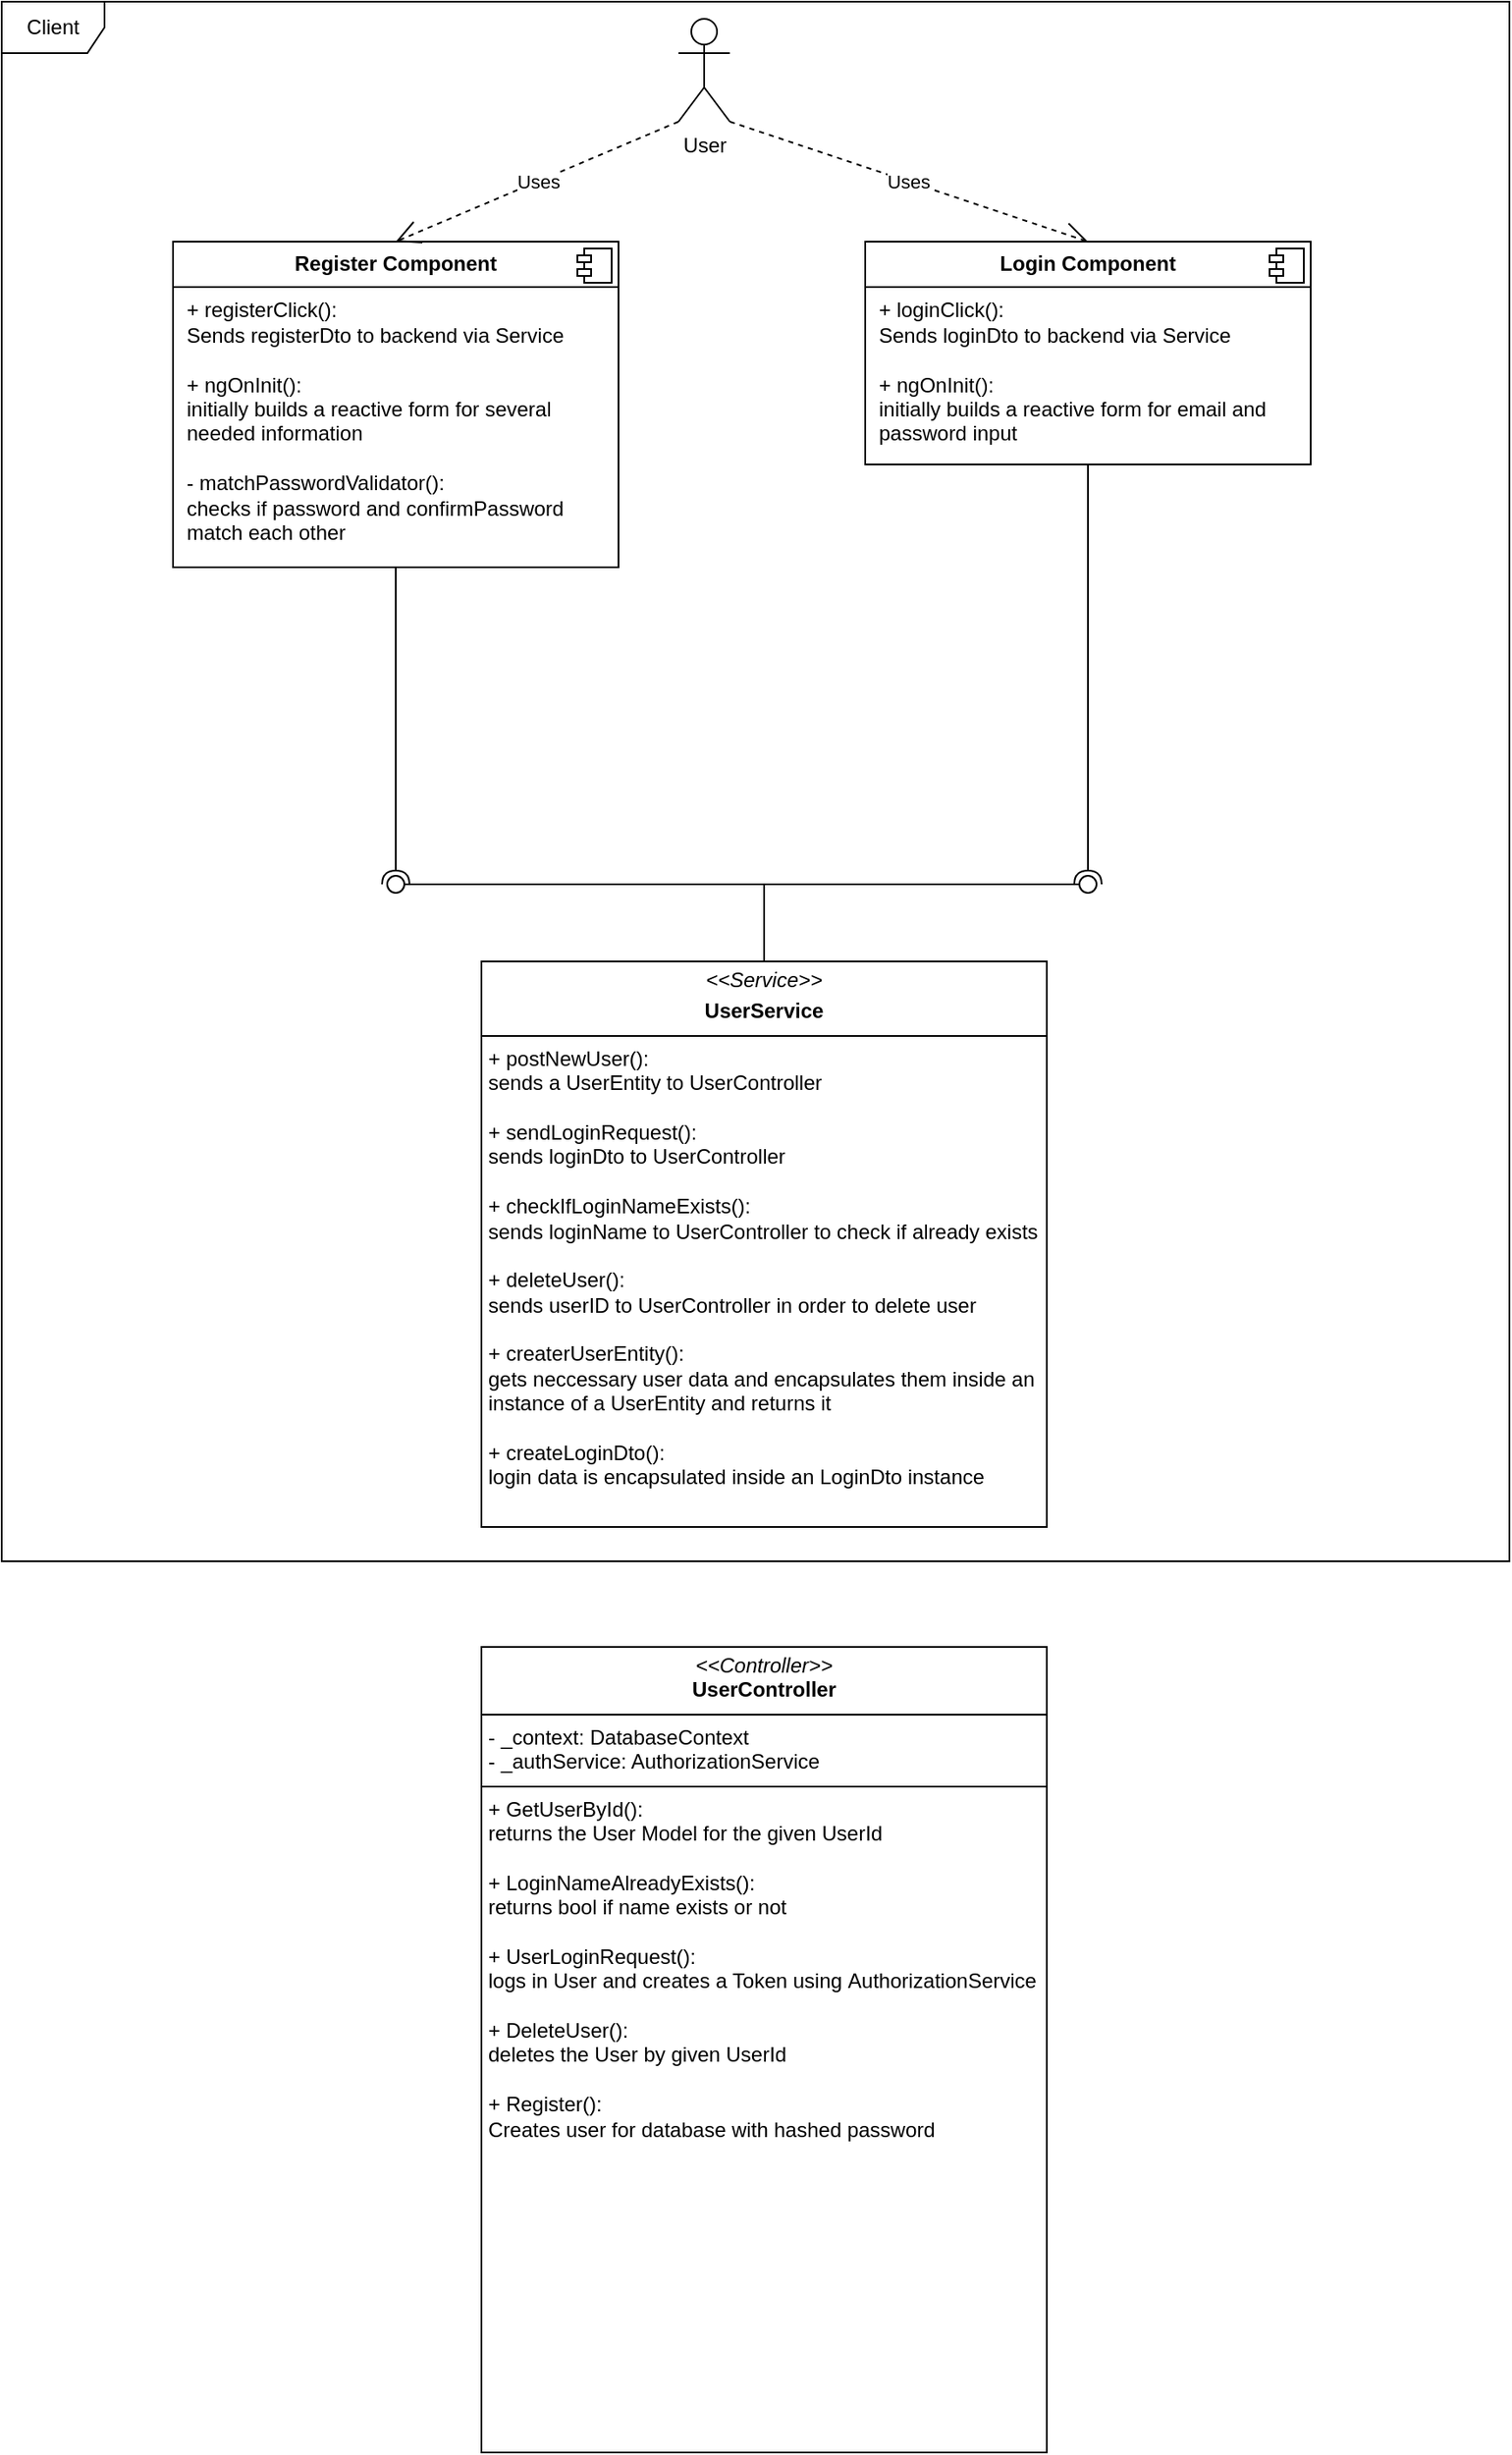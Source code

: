 <mxfile version="24.9.3">
  <diagram name="Seite-1" id="PKEbjvstEnVtREmcZfOJ">
    <mxGraphModel dx="2388" dy="709" grid="1" gridSize="10" guides="1" tooltips="1" connect="1" arrows="1" fold="1" page="1" pageScale="1" pageWidth="827" pageHeight="1169" math="0" shadow="0">
      <root>
        <mxCell id="0" />
        <mxCell id="1" parent="0" />
        <mxCell id="MedgQwC-AZoW-t7zYg1U-3" value="User" style="shape=umlActor;verticalLabelPosition=bottom;verticalAlign=top;html=1;" vertex="1" parent="1">
          <mxGeometry x="175" y="10" width="30" height="60" as="geometry" />
        </mxCell>
        <mxCell id="MedgQwC-AZoW-t7zYg1U-4" value="Uses" style="endArrow=open;endSize=12;dashed=1;html=1;rounded=0;entryX=0.5;entryY=0;entryDx=0;entryDy=0;exitX=1;exitY=1;exitDx=0;exitDy=0;exitPerimeter=0;" edge="1" parent="1" source="MedgQwC-AZoW-t7zYg1U-3" target="MedgQwC-AZoW-t7zYg1U-6">
          <mxGeometry width="160" relative="1" as="geometry">
            <mxPoint x="-35" y="185" as="sourcePoint" />
            <mxPoint x="50" y="185" as="targetPoint" />
          </mxGeometry>
        </mxCell>
        <mxCell id="MedgQwC-AZoW-t7zYg1U-6" value="&lt;p style=&quot;margin:0px;margin-top:6px;text-align:center;&quot;&gt;&lt;b&gt;Login Component&lt;/b&gt;&lt;/p&gt;&lt;hr size=&quot;1&quot; style=&quot;border-style:solid;&quot;&gt;&lt;p style=&quot;margin:0px;margin-left:8px;&quot;&gt;+ loginClick():&amp;nbsp;&lt;/p&gt;&lt;p style=&quot;margin:0px;margin-left:8px;&quot;&gt;Sends loginDto to backend via Service&lt;/p&gt;&lt;p style=&quot;margin:0px;margin-left:8px;&quot;&gt;&lt;br&gt;+ ngOnInit():&amp;nbsp;&lt;/p&gt;&lt;p style=&quot;margin:0px;margin-left:8px;&quot;&gt;initially builds a reactive form&amp;nbsp;&lt;span style=&quot;background-color: initial;&quot;&gt;for email and password input&lt;/span&gt;&lt;/p&gt;" style="align=left;overflow=fill;html=1;dropTarget=0;whiteSpace=wrap;" vertex="1" parent="1">
          <mxGeometry x="284" y="140" width="260" height="130" as="geometry" />
        </mxCell>
        <mxCell id="MedgQwC-AZoW-t7zYg1U-7" value="" style="shape=component;jettyWidth=8;jettyHeight=4;" vertex="1" parent="MedgQwC-AZoW-t7zYg1U-6">
          <mxGeometry x="1" width="20" height="20" relative="1" as="geometry">
            <mxPoint x="-24" y="4" as="offset" />
          </mxGeometry>
        </mxCell>
        <mxCell id="MedgQwC-AZoW-t7zYg1U-10" value="&lt;p style=&quot;margin:0px;margin-top:6px;text-align:center;&quot;&gt;&lt;b&gt;Register Component&lt;/b&gt;&lt;/p&gt;&lt;hr size=&quot;1&quot; style=&quot;border-style:solid;&quot;&gt;&lt;p style=&quot;margin:0px;margin-left:8px;&quot;&gt;+ registerClick():&amp;nbsp;&lt;/p&gt;&lt;p style=&quot;margin:0px;margin-left:8px;&quot;&gt;Sends registerDto to backend via Service&lt;/p&gt;&lt;p style=&quot;margin:0px;margin-left:8px;&quot;&gt;&lt;br&gt;+ ngOnInit():&amp;nbsp;&lt;/p&gt;&lt;p style=&quot;margin:0px;margin-left:8px;&quot;&gt;initially builds a reactive form&lt;span style=&quot;background-color: initial;&quot;&gt;&amp;nbsp;for several needed information&lt;/span&gt;&lt;/p&gt;&lt;p style=&quot;margin:0px;margin-left:8px;&quot;&gt;&lt;span style=&quot;background-color: initial;&quot;&gt;&amp;nbsp;&lt;/span&gt;&lt;/p&gt;&lt;p style=&quot;margin:0px;margin-left:8px;&quot;&gt;- matchPasswordValidator():&lt;/p&gt;&lt;p style=&quot;margin:0px;margin-left:8px;&quot;&gt;checks if password and confirmPassword match each other&lt;/p&gt;" style="align=left;overflow=fill;html=1;dropTarget=0;whiteSpace=wrap;" vertex="1" parent="1">
          <mxGeometry x="-120" y="140" width="260" height="190" as="geometry" />
        </mxCell>
        <mxCell id="MedgQwC-AZoW-t7zYg1U-11" value="" style="shape=component;jettyWidth=8;jettyHeight=4;" vertex="1" parent="MedgQwC-AZoW-t7zYg1U-10">
          <mxGeometry x="1" width="20" height="20" relative="1" as="geometry">
            <mxPoint x="-24" y="4" as="offset" />
          </mxGeometry>
        </mxCell>
        <mxCell id="MedgQwC-AZoW-t7zYg1U-12" value="Uses" style="endArrow=open;endSize=12;dashed=1;html=1;rounded=0;entryX=0.5;entryY=0;entryDx=0;entryDy=0;exitX=0;exitY=1;exitDx=0;exitDy=0;exitPerimeter=0;" edge="1" parent="1" source="MedgQwC-AZoW-t7zYg1U-3" target="MedgQwC-AZoW-t7zYg1U-10">
          <mxGeometry width="160" relative="1" as="geometry">
            <mxPoint x="140" y="140" as="sourcePoint" />
            <mxPoint x="219" y="255" as="targetPoint" />
          </mxGeometry>
        </mxCell>
        <mxCell id="MedgQwC-AZoW-t7zYg1U-14" value="&lt;p style=&quot;margin:0px;margin-top:4px;text-align:center;&quot;&gt;&lt;i style=&quot;background-color: initial;&quot;&gt;&amp;lt;&amp;lt;Service&amp;gt;&amp;gt;&lt;/i&gt;&lt;/p&gt;&lt;p style=&quot;margin:0px;margin-top:4px;text-align:center;&quot;&gt;&lt;b&gt;UserService&lt;/b&gt;&lt;/p&gt;&lt;hr size=&quot;1&quot; style=&quot;border-style:solid;&quot;&gt;&lt;p style=&quot;margin:0px;margin-left:4px;&quot;&gt;+ postNewUser():&lt;/p&gt;&lt;p style=&quot;margin:0px;margin-left:4px;&quot;&gt;sends a UserEntity to UserController&lt;/p&gt;&lt;p style=&quot;margin:0px;margin-left:4px;&quot;&gt;&lt;br&gt;+ sendLoginRequest():&lt;/p&gt;&lt;p style=&quot;margin:0px;margin-left:4px;&quot;&gt;sends loginDto to UserController&lt;/p&gt;&lt;p style=&quot;margin:0px;margin-left:4px;&quot;&gt;&lt;br&gt;&lt;/p&gt;&lt;p style=&quot;margin:0px;margin-left:4px;&quot;&gt;+ checkIfLoginNameExists():&lt;/p&gt;&lt;p style=&quot;margin:0px;margin-left:4px;&quot;&gt;sends loginName to UserController to check if already exists&lt;/p&gt;&lt;p style=&quot;margin:0px;margin-left:4px;&quot;&gt;&lt;br&gt;&lt;/p&gt;&lt;p style=&quot;margin:0px;margin-left:4px;&quot;&gt;+ deleteUser():&lt;/p&gt;&lt;p style=&quot;margin:0px;margin-left:4px;&quot;&gt;sends userID to UserController&amp;nbsp;&lt;span style=&quot;background-color: initial;&quot;&gt;in order to delete user&lt;/span&gt;&lt;/p&gt;&lt;p style=&quot;margin:0px;margin-left:4px;&quot;&gt;&lt;span style=&quot;background-color: initial;&quot;&gt;&lt;br&gt;&lt;/span&gt;&lt;/p&gt;&lt;p style=&quot;margin:0px;margin-left:4px;&quot;&gt;&lt;span style=&quot;background-color: initial;&quot;&gt;+ createrUserEntity():&lt;/span&gt;&lt;/p&gt;&lt;p style=&quot;margin:0px;margin-left:4px;&quot;&gt;&lt;span style=&quot;background-color: initial;&quot;&gt;gets neccessary user data and encapsulates them inside an instance of a UserEntity and returns it&lt;/span&gt;&lt;/p&gt;&lt;p style=&quot;margin:0px;margin-left:4px;&quot;&gt;&lt;span style=&quot;background-color: initial;&quot;&gt;&lt;br&gt;&lt;/span&gt;&lt;/p&gt;&lt;p style=&quot;margin:0px;margin-left:4px;&quot;&gt;&lt;span style=&quot;background-color: initial;&quot;&gt;+ createLoginDto():&lt;/span&gt;&lt;/p&gt;&lt;p style=&quot;margin:0px;margin-left:4px;&quot;&gt;&lt;span style=&quot;background-color: initial;&quot;&gt;login data is encapsulated inside an LoginDto instance&lt;/span&gt;&lt;/p&gt;" style="verticalAlign=top;align=left;overflow=fill;html=1;whiteSpace=wrap;" vertex="1" parent="1">
          <mxGeometry x="60" y="560" width="330" height="330" as="geometry" />
        </mxCell>
        <mxCell id="MedgQwC-AZoW-t7zYg1U-20" value="" style="ellipse;whiteSpace=wrap;html=1;align=center;aspect=fixed;fillColor=none;strokeColor=none;resizable=0;perimeter=centerPerimeter;rotatable=0;allowArrows=0;points=[];outlineConnect=1;" vertex="1" parent="1">
          <mxGeometry x="220" y="320" width="10" height="10" as="geometry" />
        </mxCell>
        <mxCell id="MedgQwC-AZoW-t7zYg1U-22" value="" style="rounded=0;orthogonalLoop=1;jettySize=auto;html=1;endArrow=halfCircle;endFill=0;endSize=6;strokeWidth=1;sketch=0;exitX=0.5;exitY=1;exitDx=0;exitDy=0;entryX=0.911;entryY=0.778;entryDx=0;entryDy=0;entryPerimeter=0;" edge="1" target="MedgQwC-AZoW-t7zYg1U-24" parent="1" source="MedgQwC-AZoW-t7zYg1U-10">
          <mxGeometry relative="1" as="geometry">
            <mxPoint y="420" as="sourcePoint" />
            <mxPoint x="10" y="510" as="targetPoint" />
          </mxGeometry>
        </mxCell>
        <mxCell id="MedgQwC-AZoW-t7zYg1U-23" value="" style="rounded=0;orthogonalLoop=1;jettySize=auto;html=1;endArrow=oval;endFill=0;sketch=0;sourcePerimeterSpacing=0;targetPerimeterSpacing=0;endSize=10;exitX=0.5;exitY=0;exitDx=0;exitDy=0;" edge="1" target="MedgQwC-AZoW-t7zYg1U-24" parent="1" source="MedgQwC-AZoW-t7zYg1U-14">
          <mxGeometry relative="1" as="geometry">
            <mxPoint x="220" y="520" as="sourcePoint" />
            <Array as="points">
              <mxPoint x="225" y="515" />
            </Array>
          </mxGeometry>
        </mxCell>
        <mxCell id="MedgQwC-AZoW-t7zYg1U-24" value="" style="ellipse;whiteSpace=wrap;html=1;align=center;aspect=fixed;fillColor=none;strokeColor=none;resizable=0;perimeter=centerPerimeter;rotatable=0;allowArrows=0;points=[];outlineConnect=1;" vertex="1" parent="1">
          <mxGeometry x="5" y="510" width="10" height="10" as="geometry" />
        </mxCell>
        <mxCell id="MedgQwC-AZoW-t7zYg1U-25" value="" style="rounded=0;orthogonalLoop=1;jettySize=auto;html=1;endArrow=halfCircle;endFill=0;endSize=6;strokeWidth=1;sketch=0;exitX=0.5;exitY=1;exitDx=0;exitDy=0;" edge="1" target="MedgQwC-AZoW-t7zYg1U-27" parent="1" source="MedgQwC-AZoW-t7zYg1U-6">
          <mxGeometry relative="1" as="geometry">
            <mxPoint x="440" y="515" as="sourcePoint" />
          </mxGeometry>
        </mxCell>
        <mxCell id="MedgQwC-AZoW-t7zYg1U-26" value="" style="rounded=0;orthogonalLoop=1;jettySize=auto;html=1;endArrow=oval;endFill=0;sketch=0;sourcePerimeterSpacing=0;targetPerimeterSpacing=0;endSize=10;exitX=0.5;exitY=0;exitDx=0;exitDy=0;" edge="1" target="MedgQwC-AZoW-t7zYg1U-27" parent="1" source="MedgQwC-AZoW-t7zYg1U-14">
          <mxGeometry relative="1" as="geometry">
            <mxPoint x="370" y="470" as="sourcePoint" />
            <Array as="points">
              <mxPoint x="225" y="515" />
            </Array>
          </mxGeometry>
        </mxCell>
        <mxCell id="MedgQwC-AZoW-t7zYg1U-27" value="" style="ellipse;whiteSpace=wrap;html=1;align=center;aspect=fixed;fillColor=none;strokeColor=none;resizable=0;perimeter=centerPerimeter;rotatable=0;allowArrows=0;points=[];outlineConnect=1;" vertex="1" parent="1">
          <mxGeometry x="409" y="510" width="10" height="10" as="geometry" />
        </mxCell>
        <mxCell id="MedgQwC-AZoW-t7zYg1U-28" value="Client" style="shape=umlFrame;whiteSpace=wrap;html=1;pointerEvents=0;" vertex="1" parent="1">
          <mxGeometry x="-220" width="880" height="910" as="geometry" />
        </mxCell>
        <mxCell id="MedgQwC-AZoW-t7zYg1U-31" value="&lt;p style=&quot;margin:0px;margin-top:4px;text-align:center;&quot;&gt;&lt;i&gt;&amp;lt;&amp;lt;Controller&amp;gt;&amp;gt;&lt;/i&gt;&lt;br&gt;&lt;b&gt;UserController&lt;/b&gt;&lt;/p&gt;&lt;hr size=&quot;1&quot; style=&quot;border-style:solid;&quot;&gt;&lt;p style=&quot;margin:0px;margin-left:4px;&quot;&gt;- _context: DatabaseContext&lt;br&gt;- _authService: AuthorizationService&lt;/p&gt;&lt;hr size=&quot;1&quot; style=&quot;border-style:solid;&quot;&gt;&lt;p style=&quot;margin:0px;margin-left:4px;&quot;&gt;+ GetUserById():&amp;nbsp;&lt;/p&gt;&lt;p style=&quot;margin:0px;margin-left:4px;&quot;&gt;returns the User Model for the given UserId&lt;/p&gt;&lt;p style=&quot;margin:0px;margin-left:4px;&quot;&gt;&lt;br&gt;+ LoginNameAlreadyExists():&lt;/p&gt;&lt;p style=&quot;margin:0px;margin-left:4px;&quot;&gt;returns bool if name exists or not&lt;/p&gt;&lt;p style=&quot;margin:0px;margin-left:4px;&quot;&gt;&lt;br&gt;&lt;/p&gt;&lt;p style=&quot;margin:0px;margin-left:4px;&quot;&gt;+ UserLoginRequest():&lt;/p&gt;&lt;p style=&quot;margin:0px;margin-left:4px;&quot;&gt;logs in User and creates a Token using&amp;nbsp;&lt;span style=&quot;background-color: initial;&quot;&gt;AuthorizationService&lt;/span&gt;&lt;/p&gt;&lt;p style=&quot;margin:0px;margin-left:4px;&quot;&gt;&lt;br&gt;&lt;/p&gt;&lt;p style=&quot;margin:0px;margin-left:4px;&quot;&gt;+ DeleteUser():&lt;/p&gt;&lt;p style=&quot;margin:0px;margin-left:4px;&quot;&gt;deletes the User by given UserId&lt;/p&gt;&lt;p style=&quot;margin:0px;margin-left:4px;&quot;&gt;&lt;br&gt;&lt;/p&gt;&lt;p style=&quot;margin:0px;margin-left:4px;&quot;&gt;+ Register():&lt;/p&gt;&lt;p style=&quot;margin:0px;margin-left:4px;&quot;&gt;Creates user for database with hashed password&lt;/p&gt;" style="verticalAlign=top;align=left;overflow=fill;html=1;whiteSpace=wrap;" vertex="1" parent="1">
          <mxGeometry x="60" y="960" width="330" height="470" as="geometry" />
        </mxCell>
      </root>
    </mxGraphModel>
  </diagram>
</mxfile>
